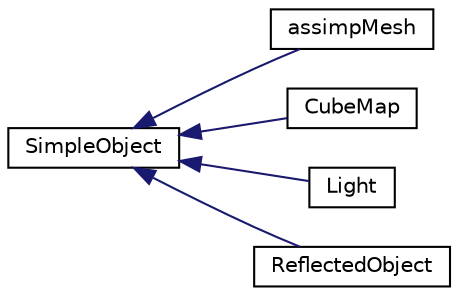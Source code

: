 digraph "Graphical Class Hierarchy"
{
  edge [fontname="Helvetica",fontsize="10",labelfontname="Helvetica",labelfontsize="10"];
  node [fontname="Helvetica",fontsize="10",shape=record];
  rankdir="LR";
  Node1 [label="SimpleObject",height=0.2,width=0.4,color="black", fillcolor="white", style="filled",URL="$class_simple_object.html"];
  Node1 -> Node2 [dir="back",color="midnightblue",fontsize="10",style="solid",fontname="Helvetica"];
  Node2 [label="assimpMesh",height=0.2,width=0.4,color="black", fillcolor="white", style="filled",URL="$classassimp_mesh.html"];
  Node1 -> Node3 [dir="back",color="midnightblue",fontsize="10",style="solid",fontname="Helvetica"];
  Node3 [label="CubeMap",height=0.2,width=0.4,color="black", fillcolor="white", style="filled",URL="$class_cube_map.html"];
  Node1 -> Node4 [dir="back",color="midnightblue",fontsize="10",style="solid",fontname="Helvetica"];
  Node4 [label="Light",height=0.2,width=0.4,color="black", fillcolor="white", style="filled",URL="$class_light.html"];
  Node1 -> Node5 [dir="back",color="midnightblue",fontsize="10",style="solid",fontname="Helvetica"];
  Node5 [label="ReflectedObject",height=0.2,width=0.4,color="black", fillcolor="white", style="filled",URL="$class_reflected_object.html"];
}
